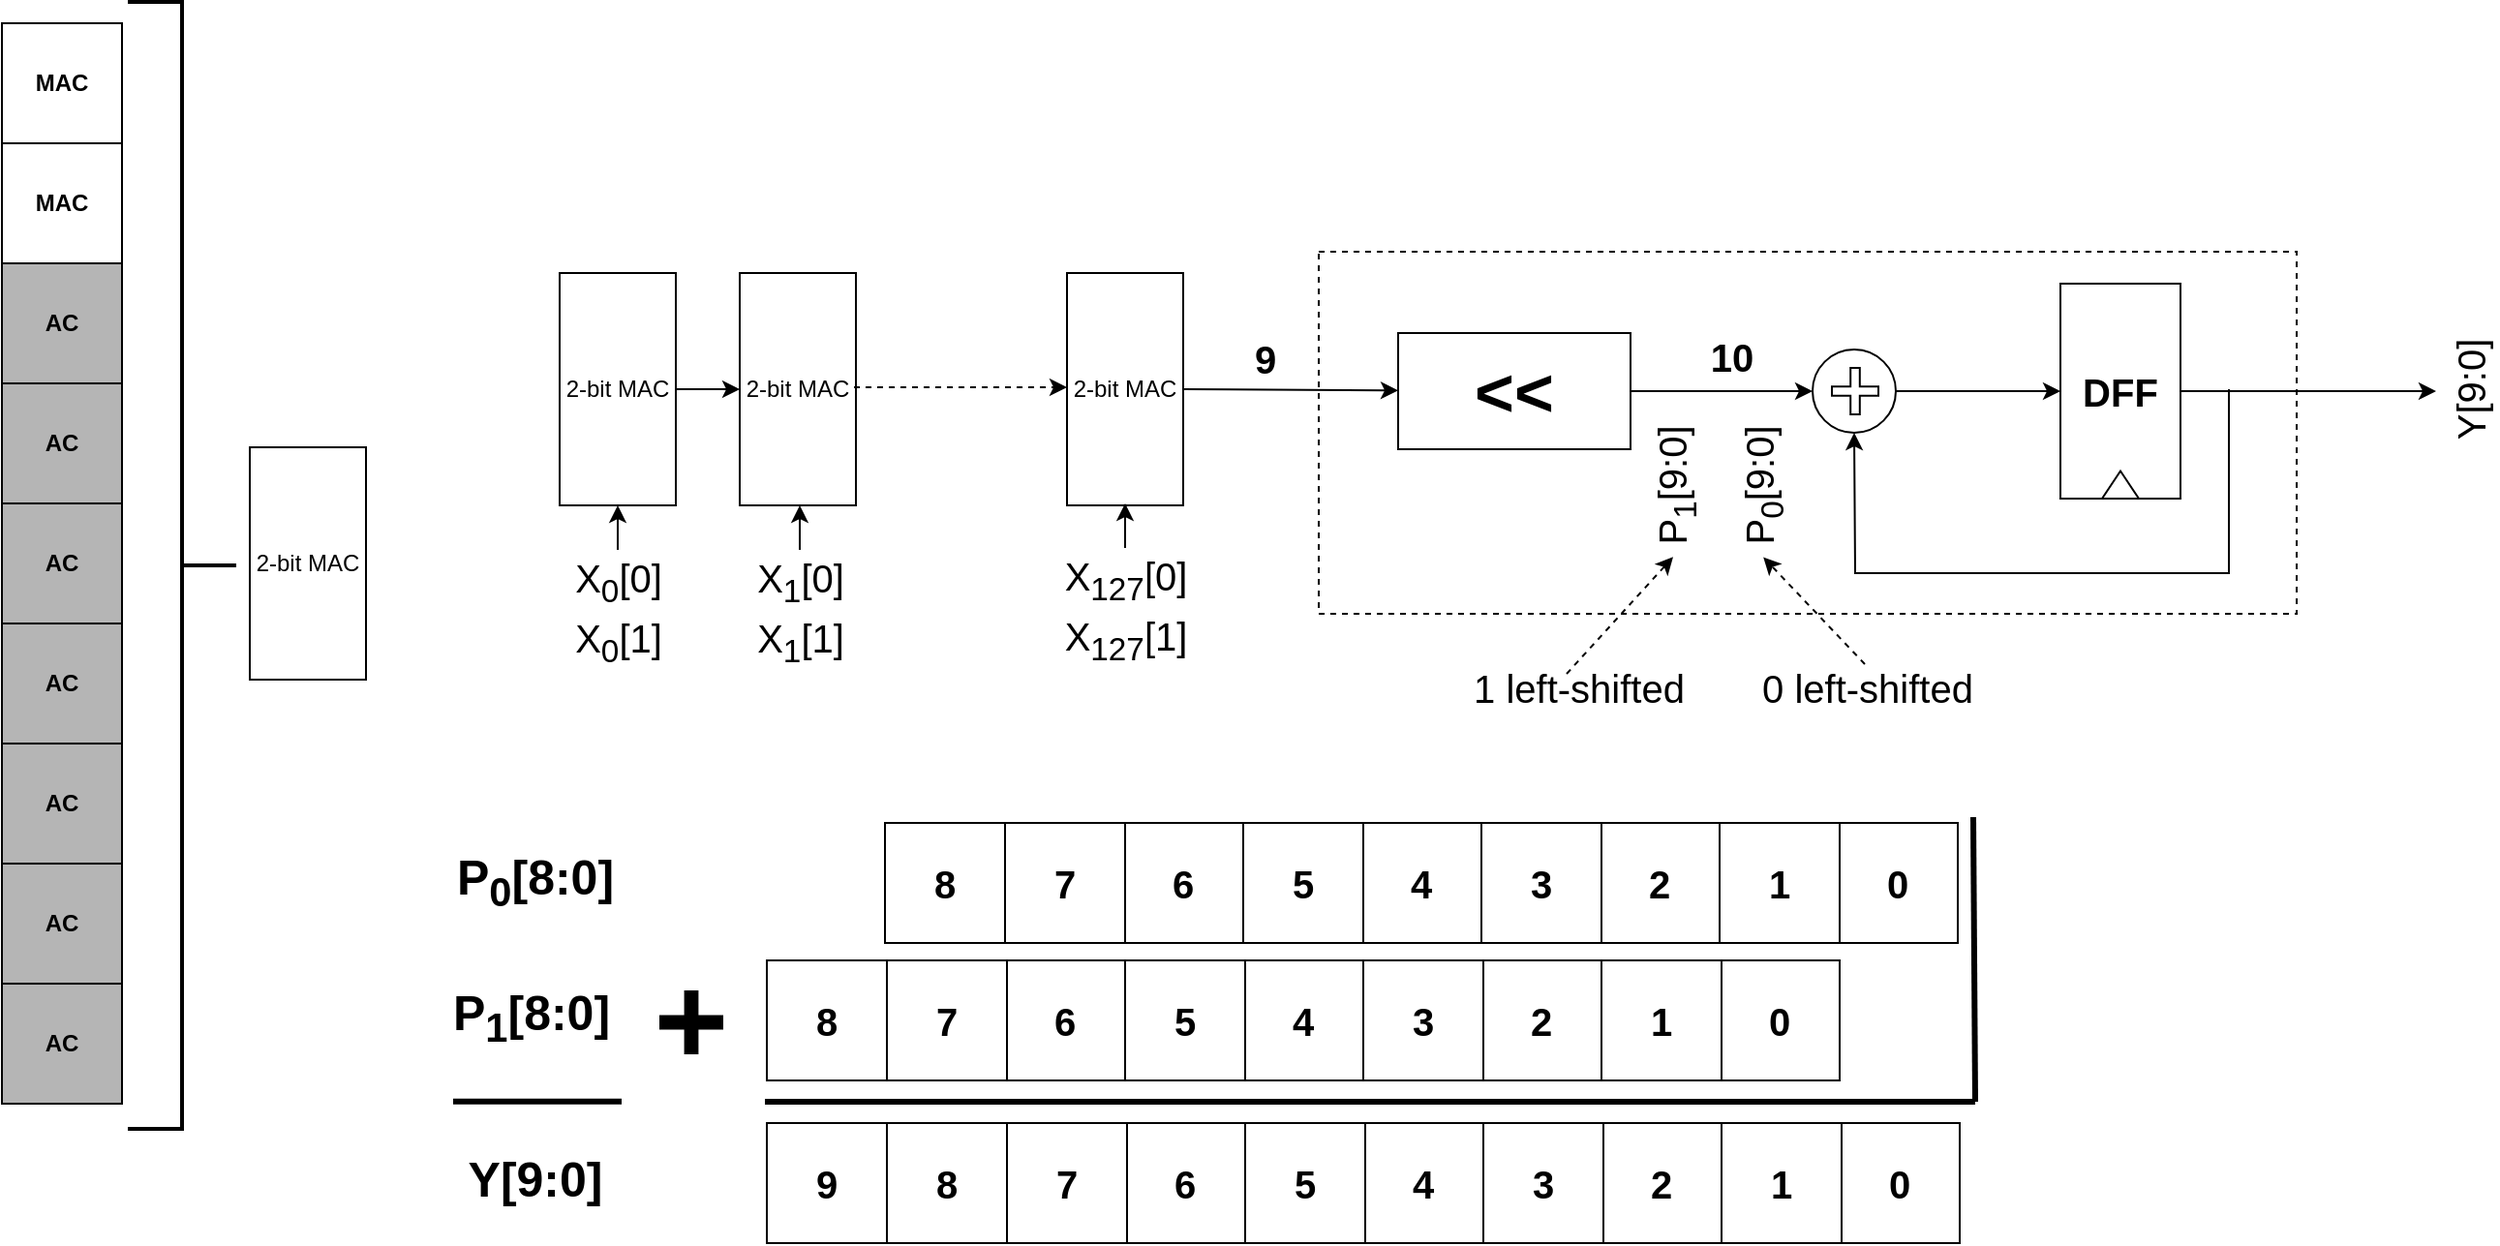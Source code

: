 <mxfile version="17.2.4" type="github">
  <diagram id="6HVer8RZPl2ibDI8MOXv" name="Page-1">
    <mxGraphModel dx="2031" dy="1074" grid="1" gridSize="1" guides="1" tooltips="1" connect="1" arrows="1" fold="1" page="1" pageScale="1" pageWidth="850" pageHeight="1100" math="0" shadow="0">
      <root>
        <mxCell id="0" />
        <mxCell id="1" parent="0" />
        <mxCell id="g0xU3SUPidydJwhKoAun-1033" value="" style="rounded=0;whiteSpace=wrap;html=1;labelBackgroundColor=none;fontSize=12;dashed=1;" vertex="1" parent="1">
          <mxGeometry x="768" y="145" width="505" height="187" as="geometry" />
        </mxCell>
        <mxCell id="g0xU3SUPidydJwhKoAun-1009" value="&lt;b&gt;MAC&lt;/b&gt;" style="whiteSpace=wrap;html=1;aspect=fixed;fontSize=12;" vertex="1" parent="1">
          <mxGeometry x="88" y="27" width="62" height="62" as="geometry" />
        </mxCell>
        <mxCell id="g0xU3SUPidydJwhKoAun-1010" value="&lt;b&gt;MAC&lt;/b&gt;" style="whiteSpace=wrap;html=1;aspect=fixed;fontSize=12;" vertex="1" parent="1">
          <mxGeometry x="88" y="89" width="62" height="62" as="geometry" />
        </mxCell>
        <mxCell id="g0xU3SUPidydJwhKoAun-1011" value="&lt;b&gt;AC&lt;/b&gt;" style="whiteSpace=wrap;html=1;aspect=fixed;fontSize=12;labelBackgroundColor=none;fillColor=#B5B5B5;" vertex="1" parent="1">
          <mxGeometry x="88" y="151" width="62" height="62" as="geometry" />
        </mxCell>
        <mxCell id="g0xU3SUPidydJwhKoAun-1012" value="&lt;b&gt;AC&lt;/b&gt;" style="whiteSpace=wrap;html=1;aspect=fixed;fontSize=12;fillColor=#B5B5B5;" vertex="1" parent="1">
          <mxGeometry x="88" y="213" width="62" height="62" as="geometry" />
        </mxCell>
        <mxCell id="g0xU3SUPidydJwhKoAun-1020" value="&lt;b&gt;AC&lt;/b&gt;" style="whiteSpace=wrap;html=1;aspect=fixed;fontSize=12;fillColor=#B5B5B5;" vertex="1" parent="1">
          <mxGeometry x="88" y="275" width="62" height="62" as="geometry" />
        </mxCell>
        <mxCell id="g0xU3SUPidydJwhKoAun-1021" value="&lt;b&gt;AC&lt;/b&gt;" style="whiteSpace=wrap;html=1;aspect=fixed;fontSize=12;fillColor=#B5B5B5;" vertex="1" parent="1">
          <mxGeometry x="88" y="337" width="62" height="62" as="geometry" />
        </mxCell>
        <mxCell id="g0xU3SUPidydJwhKoAun-1022" value="&lt;b&gt;AC&lt;/b&gt;" style="whiteSpace=wrap;html=1;aspect=fixed;fontSize=12;fillColor=#B5B5B5;" vertex="1" parent="1">
          <mxGeometry x="88" y="399" width="62" height="62" as="geometry" />
        </mxCell>
        <mxCell id="g0xU3SUPidydJwhKoAun-1023" value="&lt;b&gt;AC&lt;/b&gt;" style="whiteSpace=wrap;html=1;aspect=fixed;fontSize=12;fillColor=#B5B5B5;" vertex="1" parent="1">
          <mxGeometry x="88" y="461" width="62" height="62" as="geometry" />
        </mxCell>
        <mxCell id="g0xU3SUPidydJwhKoAun-1024" value="&lt;b&gt;AC&lt;/b&gt;" style="whiteSpace=wrap;html=1;aspect=fixed;fontSize=12;fillColor=#B5B5B5;" vertex="1" parent="1">
          <mxGeometry x="88" y="523" width="62" height="62" as="geometry" />
        </mxCell>
        <mxCell id="g0xU3SUPidydJwhKoAun-1025" value="" style="strokeWidth=2;html=1;shape=mxgraph.flowchart.annotation_2;align=left;labelPosition=right;pointerEvents=1;labelBackgroundColor=none;fontSize=12;fillColor=#B5B5B5;flipH=1;" vertex="1" parent="1">
          <mxGeometry x="153" y="16" width="56" height="582" as="geometry" />
        </mxCell>
        <mxCell id="g0xU3SUPidydJwhKoAun-1026" value="2-bit MAC" style="rounded=0;whiteSpace=wrap;html=1;labelBackgroundColor=none;fontSize=12;fillColor=#FFFFFF;direction=south;" vertex="1" parent="1">
          <mxGeometry x="216" y="246" width="60" height="120" as="geometry" />
        </mxCell>
        <mxCell id="g0xU3SUPidydJwhKoAun-1027" value="2-bit MAC" style="rounded=0;whiteSpace=wrap;html=1;labelBackgroundColor=none;fontSize=12;fillColor=#FFFFFF;direction=south;" vertex="1" parent="1">
          <mxGeometry x="376" y="156" width="60" height="120" as="geometry" />
        </mxCell>
        <mxCell id="g0xU3SUPidydJwhKoAun-1028" value="2-bit MAC" style="rounded=0;whiteSpace=wrap;html=1;labelBackgroundColor=none;fontSize=12;fillColor=#FFFFFF;direction=south;" vertex="1" parent="1">
          <mxGeometry x="469" y="156" width="60" height="120" as="geometry" />
        </mxCell>
        <mxCell id="g0xU3SUPidydJwhKoAun-1029" value="" style="endArrow=classic;html=1;rounded=0;fontSize=12;exitX=0.5;exitY=0;exitDx=0;exitDy=0;entryX=0.5;entryY=1;entryDx=0;entryDy=0;" edge="1" parent="1" source="g0xU3SUPidydJwhKoAun-1027" target="g0xU3SUPidydJwhKoAun-1028">
          <mxGeometry width="50" height="50" relative="1" as="geometry">
            <mxPoint x="412" y="296" as="sourcePoint" />
            <mxPoint x="462" y="246" as="targetPoint" />
          </mxGeometry>
        </mxCell>
        <mxCell id="g0xU3SUPidydJwhKoAun-1030" value="" style="endArrow=classic;html=1;rounded=0;fontSize=12;dashed=1;" edge="1" parent="1">
          <mxGeometry width="50" height="50" relative="1" as="geometry">
            <mxPoint x="528" y="215" as="sourcePoint" />
            <mxPoint x="638" y="215" as="targetPoint" />
          </mxGeometry>
        </mxCell>
        <mxCell id="g0xU3SUPidydJwhKoAun-1031" value="2-bit MAC" style="rounded=0;whiteSpace=wrap;html=1;labelBackgroundColor=none;fontSize=12;fillColor=#FFFFFF;direction=south;" vertex="1" parent="1">
          <mxGeometry x="638" y="156" width="60" height="120" as="geometry" />
        </mxCell>
        <mxCell id="g0xU3SUPidydJwhKoAun-1032" value="" style="endArrow=classic;html=1;rounded=0;fontSize=12;exitX=0.5;exitY=0;exitDx=0;exitDy=0;" edge="1" parent="1" source="g0xU3SUPidydJwhKoAun-1031" target="g0xU3SUPidydJwhKoAun-1034">
          <mxGeometry width="50" height="50" relative="1" as="geometry">
            <mxPoint x="738" y="216.83" as="sourcePoint" />
            <mxPoint x="771" y="216.83" as="targetPoint" />
          </mxGeometry>
        </mxCell>
        <mxCell id="g0xU3SUPidydJwhKoAun-1034" value="&lt;b&gt;&lt;font style=&quot;font-size: 35px&quot;&gt;&amp;lt;&amp;lt;&lt;/font&gt;&lt;/b&gt;" style="rounded=0;whiteSpace=wrap;html=1;labelBackgroundColor=none;fontSize=12;fillColor=#FFFFFF;" vertex="1" parent="1">
          <mxGeometry x="809" y="187" width="120" height="60" as="geometry" />
        </mxCell>
        <mxCell id="g0xU3SUPidydJwhKoAun-1036" value="&lt;font size=&quot;1&quot;&gt;&lt;b style=&quot;font-size: 20px&quot;&gt;DFF&lt;/b&gt;&lt;/font&gt;" style="rounded=0;whiteSpace=wrap;html=1;labelBackgroundColor=none;fontSize=12;fillColor=#FFFFFF;" vertex="1" parent="1">
          <mxGeometry x="1151" y="161.49" width="62" height="111.02" as="geometry" />
        </mxCell>
        <mxCell id="g0xU3SUPidydJwhKoAun-1038" value="" style="endArrow=classic;html=1;rounded=0;fontSize=12;exitX=1;exitY=0.5;exitDx=0;exitDy=0;entryX=0;entryY=0.5;entryDx=0;entryDy=0;" edge="1" parent="1" source="g0xU3SUPidydJwhKoAun-1034" target="g0xU3SUPidydJwhKoAun-1039">
          <mxGeometry width="50" height="50" relative="1" as="geometry">
            <mxPoint x="861" y="246" as="sourcePoint" />
            <mxPoint x="1015" y="217" as="targetPoint" />
          </mxGeometry>
        </mxCell>
        <mxCell id="g0xU3SUPidydJwhKoAun-1039" value="" style="ellipse;whiteSpace=wrap;html=1;aspect=fixed;labelBackgroundColor=none;fontSize=12;fillColor=#FFFFFF;" vertex="1" parent="1">
          <mxGeometry x="1023" y="195.5" width="43" height="43" as="geometry" />
        </mxCell>
        <mxCell id="g0xU3SUPidydJwhKoAun-1040" value="" style="shape=cross;whiteSpace=wrap;html=1;labelBackgroundColor=none;fontSize=12;fillColor=#FFFFFF;" vertex="1" parent="1">
          <mxGeometry x="1033" y="205" width="24" height="24" as="geometry" />
        </mxCell>
        <mxCell id="g0xU3SUPidydJwhKoAun-1044" value="" style="endArrow=classic;html=1;rounded=0;fontSize=12;exitX=1;exitY=0.5;exitDx=0;exitDy=0;entryX=0;entryY=0.5;entryDx=0;entryDy=0;" edge="1" parent="1" source="g0xU3SUPidydJwhKoAun-1039" target="g0xU3SUPidydJwhKoAun-1036">
          <mxGeometry width="50" height="50" relative="1" as="geometry">
            <mxPoint x="1046" y="249" as="sourcePoint" />
            <mxPoint x="1096" y="199" as="targetPoint" />
          </mxGeometry>
        </mxCell>
        <mxCell id="g0xU3SUPidydJwhKoAun-1046" value="" style="endArrow=classic;html=1;rounded=0;fontSize=12;entryX=0.5;entryY=1;entryDx=0;entryDy=0;" edge="1" parent="1" target="g0xU3SUPidydJwhKoAun-1039">
          <mxGeometry width="50" height="50" relative="1" as="geometry">
            <mxPoint x="1238" y="216" as="sourcePoint" />
            <mxPoint x="1045" y="247" as="targetPoint" />
            <Array as="points">
              <mxPoint x="1238" y="311" />
              <mxPoint x="1182" y="311" />
              <mxPoint x="1045" y="311" />
            </Array>
          </mxGeometry>
        </mxCell>
        <mxCell id="g0xU3SUPidydJwhKoAun-1047" value="" style="triangle;whiteSpace=wrap;html=1;labelBackgroundColor=none;fontSize=35;fillColor=#FFFFFF;direction=north;" vertex="1" parent="1">
          <mxGeometry x="1172.5" y="258.26" width="19" height="14.25" as="geometry" />
        </mxCell>
        <mxCell id="g0xU3SUPidydJwhKoAun-1048" value="" style="endArrow=classic;html=1;rounded=0;fontSize=35;exitX=1;exitY=0.5;exitDx=0;exitDy=0;" edge="1" parent="1" source="g0xU3SUPidydJwhKoAun-1036">
          <mxGeometry width="50" height="50" relative="1" as="geometry">
            <mxPoint x="993" y="262" as="sourcePoint" />
            <mxPoint x="1345" y="217" as="targetPoint" />
          </mxGeometry>
        </mxCell>
        <mxCell id="g0xU3SUPidydJwhKoAun-1049" value="X&lt;sub&gt;0&lt;/sub&gt;[0]" style="text;html=1;align=center;verticalAlign=middle;resizable=0;points=[];autosize=1;strokeColor=none;fillColor=none;fontSize=20;" vertex="1" parent="1">
          <mxGeometry x="378" y="299" width="56" height="34" as="geometry" />
        </mxCell>
        <mxCell id="g0xU3SUPidydJwhKoAun-1050" value="X&lt;sub&gt;0&lt;/sub&gt;[1]" style="text;html=1;align=center;verticalAlign=middle;resizable=0;points=[];autosize=1;strokeColor=none;fillColor=none;fontSize=20;" vertex="1" parent="1">
          <mxGeometry x="378" y="330" width="56" height="34" as="geometry" />
        </mxCell>
        <mxCell id="g0xU3SUPidydJwhKoAun-1052" value="" style="endArrow=classic;html=1;rounded=0;fontSize=20;entryX=1;entryY=0.5;entryDx=0;entryDy=0;" edge="1" parent="1" source="g0xU3SUPidydJwhKoAun-1049" target="g0xU3SUPidydJwhKoAun-1027">
          <mxGeometry width="50" height="50" relative="1" as="geometry">
            <mxPoint x="466" y="329" as="sourcePoint" />
            <mxPoint x="535" y="275" as="targetPoint" />
          </mxGeometry>
        </mxCell>
        <mxCell id="g0xU3SUPidydJwhKoAun-1054" value="X&lt;sub&gt;1&lt;/sub&gt;[0]" style="text;html=1;align=center;verticalAlign=middle;resizable=0;points=[];autosize=1;strokeColor=none;fillColor=none;fontSize=20;" vertex="1" parent="1">
          <mxGeometry x="472" y="299" width="56" height="34" as="geometry" />
        </mxCell>
        <mxCell id="g0xU3SUPidydJwhKoAun-1055" value="X&lt;sub&gt;1&lt;/sub&gt;[1]" style="text;html=1;align=center;verticalAlign=middle;resizable=0;points=[];autosize=1;strokeColor=none;fillColor=none;fontSize=20;" vertex="1" parent="1">
          <mxGeometry x="472" y="330" width="56" height="34" as="geometry" />
        </mxCell>
        <mxCell id="g0xU3SUPidydJwhKoAun-1056" value="" style="endArrow=classic;html=1;rounded=0;fontSize=20;entryX=1;entryY=0.5;entryDx=0;entryDy=0;" edge="1" parent="1" source="g0xU3SUPidydJwhKoAun-1054">
          <mxGeometry width="50" height="50" relative="1" as="geometry">
            <mxPoint x="560" y="329" as="sourcePoint" />
            <mxPoint x="500" y="276" as="targetPoint" />
          </mxGeometry>
        </mxCell>
        <mxCell id="g0xU3SUPidydJwhKoAun-1057" value="X&lt;sub&gt;127&lt;/sub&gt;[0]" style="text;html=1;align=center;verticalAlign=middle;resizable=0;points=[];autosize=1;strokeColor=none;fillColor=none;fontSize=20;" vertex="1" parent="1">
          <mxGeometry x="631" y="298" width="74" height="34" as="geometry" />
        </mxCell>
        <mxCell id="g0xU3SUPidydJwhKoAun-1058" value="X&lt;sub&gt;127&lt;/sub&gt;[1]" style="text;html=1;align=center;verticalAlign=middle;resizable=0;points=[];autosize=1;strokeColor=none;fillColor=none;fontSize=20;" vertex="1" parent="1">
          <mxGeometry x="631" y="329" width="74" height="34" as="geometry" />
        </mxCell>
        <mxCell id="g0xU3SUPidydJwhKoAun-1059" value="" style="endArrow=classic;html=1;rounded=0;fontSize=20;entryX=1;entryY=0.5;entryDx=0;entryDy=0;" edge="1" parent="1" source="g0xU3SUPidydJwhKoAun-1057">
          <mxGeometry width="50" height="50" relative="1" as="geometry">
            <mxPoint x="728" y="328" as="sourcePoint" />
            <mxPoint x="668" y="275" as="targetPoint" />
          </mxGeometry>
        </mxCell>
        <mxCell id="g0xU3SUPidydJwhKoAun-1061" value="&lt;b&gt;9&lt;/b&gt;" style="text;html=1;align=center;verticalAlign=middle;resizable=0;points=[];autosize=1;strokeColor=none;fillColor=none;fontSize=20;" vertex="1" parent="1">
          <mxGeometry x="729" y="185" width="22" height="29" as="geometry" />
        </mxCell>
        <mxCell id="g0xU3SUPidydJwhKoAun-1062" value="&lt;b&gt;10&lt;/b&gt;" style="text;html=1;align=center;verticalAlign=middle;resizable=0;points=[];autosize=1;strokeColor=none;fillColor=none;fontSize=20;" vertex="1" parent="1">
          <mxGeometry x="964" y="184" width="33" height="29" as="geometry" />
        </mxCell>
        <mxCell id="g0xU3SUPidydJwhKoAun-1064" value="P&lt;sub&gt;0&lt;/sub&gt;[9:0]" style="text;html=1;align=center;verticalAlign=middle;resizable=0;points=[];autosize=1;strokeColor=none;fillColor=none;fontSize=20;rotation=-90;" vertex="1" parent="1">
          <mxGeometry x="962" y="249" width="72" height="34" as="geometry" />
        </mxCell>
        <mxCell id="g0xU3SUPidydJwhKoAun-1065" value="P&lt;sub&gt;1&lt;/sub&gt;[9:0]" style="text;html=1;align=center;verticalAlign=middle;resizable=0;points=[];autosize=1;strokeColor=none;fillColor=none;fontSize=20;rotation=-90;" vertex="1" parent="1">
          <mxGeometry x="917" y="249" width="72" height="34" as="geometry" />
        </mxCell>
        <mxCell id="g0xU3SUPidydJwhKoAun-1066" value="" style="endArrow=classic;html=1;rounded=0;fontSize=20;dashed=1;entryX=-0.009;entryY=0.441;entryDx=0;entryDy=0;entryPerimeter=0;" edge="1" parent="1" target="g0xU3SUPidydJwhKoAun-1065">
          <mxGeometry width="50" height="50" relative="1" as="geometry">
            <mxPoint x="896" y="363" as="sourcePoint" />
            <mxPoint x="946" y="313" as="targetPoint" />
          </mxGeometry>
        </mxCell>
        <mxCell id="g0xU3SUPidydJwhKoAun-1067" value="&lt;div&gt;1 left-shifted&lt;/div&gt;&lt;div&gt;&lt;br&gt;&lt;/div&gt;" style="text;html=1;align=center;verticalAlign=middle;resizable=0;points=[];autosize=1;strokeColor=none;fillColor=none;fontSize=20;" vertex="1" parent="1">
          <mxGeometry x="842" y="355" width="120" height="53" as="geometry" />
        </mxCell>
        <mxCell id="g0xU3SUPidydJwhKoAun-1068" value="" style="endArrow=classic;html=1;rounded=0;dashed=1;fontSize=20;entryX=-0.011;entryY=0.488;entryDx=0;entryDy=0;entryPerimeter=0;" edge="1" parent="1" target="g0xU3SUPidydJwhKoAun-1064">
          <mxGeometry width="50" height="50" relative="1" as="geometry">
            <mxPoint x="1050" y="358" as="sourcePoint" />
            <mxPoint x="946" y="313" as="targetPoint" />
          </mxGeometry>
        </mxCell>
        <mxCell id="g0xU3SUPidydJwhKoAun-1069" value="&lt;div&gt;0 left-shifted&lt;/div&gt;&lt;div&gt;&lt;br&gt;&lt;/div&gt;" style="text;html=1;align=center;verticalAlign=middle;resizable=0;points=[];autosize=1;strokeColor=none;fillColor=none;fontSize=20;" vertex="1" parent="1">
          <mxGeometry x="991" y="355" width="120" height="53" as="geometry" />
        </mxCell>
        <mxCell id="g0xU3SUPidydJwhKoAun-1070" value="Y[9:0]" style="text;html=1;align=center;verticalAlign=middle;resizable=0;points=[];autosize=1;strokeColor=none;fillColor=none;fontSize=20;rotation=-90;" vertex="1" parent="1">
          <mxGeometry x="1331" y="202.5" width="63" height="29" as="geometry" />
        </mxCell>
        <mxCell id="g0xU3SUPidydJwhKoAun-1072" value="&lt;div&gt;&lt;font size=&quot;1&quot;&gt;&lt;b style=&quot;font-size: 20px&quot;&gt;0&lt;/b&gt;&lt;/font&gt;&lt;/div&gt;" style="whiteSpace=wrap;html=1;aspect=fixed;fontSize=12;" vertex="1" parent="1">
          <mxGeometry x="1036" y="440" width="62" height="62" as="geometry" />
        </mxCell>
        <mxCell id="g0xU3SUPidydJwhKoAun-1073" value="&lt;font style=&quot;font-size: 20px&quot;&gt;&lt;b&gt;1&lt;/b&gt;&lt;/font&gt;" style="whiteSpace=wrap;html=1;aspect=fixed;fontSize=12;" vertex="1" parent="1">
          <mxGeometry x="975" y="440" width="62" height="62" as="geometry" />
        </mxCell>
        <mxCell id="g0xU3SUPidydJwhKoAun-1074" value="&lt;font style=&quot;font-size: 20px&quot;&gt;&lt;b&gt;&lt;font style=&quot;font-size: 20px&quot;&gt;2&lt;/font&gt;&lt;/b&gt;&lt;/font&gt;" style="whiteSpace=wrap;html=1;aspect=fixed;fontSize=12;" vertex="1" parent="1">
          <mxGeometry x="913" y="440" width="62" height="62" as="geometry" />
        </mxCell>
        <mxCell id="g0xU3SUPidydJwhKoAun-1075" value="&lt;b&gt;&lt;font style=&quot;font-size: 20px&quot;&gt;3&lt;/font&gt;&lt;/b&gt;" style="whiteSpace=wrap;html=1;aspect=fixed;fontSize=12;" vertex="1" parent="1">
          <mxGeometry x="852" y="440" width="62" height="62" as="geometry" />
        </mxCell>
        <mxCell id="g0xU3SUPidydJwhKoAun-1076" value="&lt;font style=&quot;font-size: 20px&quot;&gt;&lt;b&gt;4&lt;/b&gt;&lt;/font&gt;" style="whiteSpace=wrap;html=1;aspect=fixed;fontSize=12;" vertex="1" parent="1">
          <mxGeometry x="790" y="440" width="62" height="62" as="geometry" />
        </mxCell>
        <mxCell id="g0xU3SUPidydJwhKoAun-1077" value="&lt;font style=&quot;font-size: 20px&quot;&gt;&lt;b&gt;5&lt;/b&gt;&lt;/font&gt;" style="whiteSpace=wrap;html=1;aspect=fixed;fontSize=12;" vertex="1" parent="1">
          <mxGeometry x="729" y="440" width="62" height="62" as="geometry" />
        </mxCell>
        <mxCell id="g0xU3SUPidydJwhKoAun-1078" value="&lt;font style=&quot;font-size: 20px&quot;&gt;&lt;b&gt;6&lt;/b&gt;&lt;/font&gt;" style="whiteSpace=wrap;html=1;aspect=fixed;fontSize=12;" vertex="1" parent="1">
          <mxGeometry x="667" y="440" width="62" height="62" as="geometry" />
        </mxCell>
        <mxCell id="g0xU3SUPidydJwhKoAun-1079" value="&lt;b&gt;&lt;font style=&quot;font-size: 20px&quot;&gt;7&lt;/font&gt;&lt;/b&gt;" style="whiteSpace=wrap;html=1;aspect=fixed;fontSize=12;" vertex="1" parent="1">
          <mxGeometry x="606" y="440" width="62" height="62" as="geometry" />
        </mxCell>
        <mxCell id="g0xU3SUPidydJwhKoAun-1080" value="&lt;font style=&quot;font-size: 20px&quot;&gt;&lt;b&gt;8&lt;/b&gt;&lt;/font&gt;" style="whiteSpace=wrap;html=1;aspect=fixed;fontSize=12;" vertex="1" parent="1">
          <mxGeometry x="544" y="440" width="62" height="62" as="geometry" />
        </mxCell>
        <mxCell id="g0xU3SUPidydJwhKoAun-1081" value="&lt;div&gt;&lt;font size=&quot;1&quot;&gt;&lt;b style=&quot;font-size: 20px&quot;&gt;0&lt;/b&gt;&lt;/font&gt;&lt;/div&gt;" style="whiteSpace=wrap;html=1;aspect=fixed;fontSize=12;" vertex="1" parent="1">
          <mxGeometry x="975" y="511" width="62" height="62" as="geometry" />
        </mxCell>
        <mxCell id="g0xU3SUPidydJwhKoAun-1082" value="&lt;font style=&quot;font-size: 20px&quot;&gt;&lt;b&gt;1&lt;/b&gt;&lt;/font&gt;" style="whiteSpace=wrap;html=1;aspect=fixed;fontSize=12;" vertex="1" parent="1">
          <mxGeometry x="914" y="511" width="62" height="62" as="geometry" />
        </mxCell>
        <mxCell id="g0xU3SUPidydJwhKoAun-1083" value="&lt;font style=&quot;font-size: 20px&quot;&gt;&lt;b&gt;&lt;font style=&quot;font-size: 20px&quot;&gt;2&lt;/font&gt;&lt;/b&gt;&lt;/font&gt;" style="whiteSpace=wrap;html=1;aspect=fixed;fontSize=12;" vertex="1" parent="1">
          <mxGeometry x="852" y="511" width="62" height="62" as="geometry" />
        </mxCell>
        <mxCell id="g0xU3SUPidydJwhKoAun-1084" value="&lt;b&gt;&lt;font style=&quot;font-size: 20px&quot;&gt;3&lt;/font&gt;&lt;/b&gt;" style="whiteSpace=wrap;html=1;aspect=fixed;fontSize=12;" vertex="1" parent="1">
          <mxGeometry x="791" y="511" width="62" height="62" as="geometry" />
        </mxCell>
        <mxCell id="g0xU3SUPidydJwhKoAun-1085" value="&lt;font style=&quot;font-size: 20px&quot;&gt;&lt;b&gt;4&lt;/b&gt;&lt;/font&gt;" style="whiteSpace=wrap;html=1;aspect=fixed;fontSize=12;" vertex="1" parent="1">
          <mxGeometry x="729" y="511" width="62" height="62" as="geometry" />
        </mxCell>
        <mxCell id="g0xU3SUPidydJwhKoAun-1086" value="&lt;font style=&quot;font-size: 20px&quot;&gt;&lt;b&gt;5&lt;/b&gt;&lt;/font&gt;" style="whiteSpace=wrap;html=1;aspect=fixed;fontSize=12;" vertex="1" parent="1">
          <mxGeometry x="668" y="511" width="62" height="62" as="geometry" />
        </mxCell>
        <mxCell id="g0xU3SUPidydJwhKoAun-1087" value="&lt;font style=&quot;font-size: 20px&quot;&gt;&lt;b&gt;6&lt;/b&gt;&lt;/font&gt;" style="whiteSpace=wrap;html=1;aspect=fixed;fontSize=12;" vertex="1" parent="1">
          <mxGeometry x="606" y="511" width="62" height="62" as="geometry" />
        </mxCell>
        <mxCell id="g0xU3SUPidydJwhKoAun-1088" value="&lt;b&gt;&lt;font style=&quot;font-size: 20px&quot;&gt;7&lt;/font&gt;&lt;/b&gt;" style="whiteSpace=wrap;html=1;aspect=fixed;fontSize=12;" vertex="1" parent="1">
          <mxGeometry x="545" y="511" width="62" height="62" as="geometry" />
        </mxCell>
        <mxCell id="g0xU3SUPidydJwhKoAun-1089" value="&lt;font style=&quot;font-size: 20px&quot;&gt;&lt;b&gt;8&lt;/b&gt;&lt;/font&gt;" style="whiteSpace=wrap;html=1;aspect=fixed;fontSize=12;" vertex="1" parent="1">
          <mxGeometry x="483" y="511" width="62" height="62" as="geometry" />
        </mxCell>
        <mxCell id="g0xU3SUPidydJwhKoAun-1090" value="&lt;font style=&quot;font-size: 25px&quot;&gt;&lt;b&gt;P&lt;sub&gt;0&lt;/sub&gt;[8:0]&lt;/b&gt;&lt;/font&gt;" style="text;html=1;align=center;verticalAlign=middle;resizable=0;points=[];autosize=1;strokeColor=none;fillColor=none;fontSize=20;rotation=0;" vertex="1" parent="1">
          <mxGeometry x="317" y="452" width="92" height="36" as="geometry" />
        </mxCell>
        <mxCell id="g0xU3SUPidydJwhKoAun-1091" value="&lt;font style=&quot;font-size: 25px&quot;&gt;&lt;b&gt;P&lt;sub&gt;1&lt;/sub&gt;[8:0]&lt;/b&gt;&lt;/font&gt;" style="text;html=1;align=center;verticalAlign=middle;resizable=0;points=[];autosize=1;strokeColor=none;fillColor=none;fontSize=20;rotation=0;" vertex="1" parent="1">
          <mxGeometry x="315" y="522" width="92" height="36" as="geometry" />
        </mxCell>
        <mxCell id="g0xU3SUPidydJwhKoAun-1092" value="" style="shape=cross;whiteSpace=wrap;html=1;labelBackgroundColor=none;fontSize=12;fillColor=#000000;" vertex="1" parent="1">
          <mxGeometry x="428" y="527" width="32" height="32" as="geometry" />
        </mxCell>
        <mxCell id="g0xU3SUPidydJwhKoAun-1094" value="" style="endArrow=none;html=1;rounded=0;fontSize=25;strokeWidth=3;exitX=1;exitY=0.5;exitDx=0;exitDy=0;exitPerimeter=0;" edge="1" parent="1" source="g0xU3SUPidydJwhKoAun-1096">
          <mxGeometry width="50" height="50" relative="1" as="geometry">
            <mxPoint x="1108" y="585" as="sourcePoint" />
            <mxPoint x="1106" y="437" as="targetPoint" />
          </mxGeometry>
        </mxCell>
        <mxCell id="g0xU3SUPidydJwhKoAun-1096" value="" style="line;strokeWidth=3;html=1;labelBackgroundColor=none;fontSize=25;fillColor=#000000;" vertex="1" parent="1">
          <mxGeometry x="482" y="579" width="625" height="10" as="geometry" />
        </mxCell>
        <mxCell id="g0xU3SUPidydJwhKoAun-1099" value="&lt;div&gt;&lt;font size=&quot;1&quot;&gt;&lt;b style=&quot;font-size: 20px&quot;&gt;0&lt;/b&gt;&lt;/font&gt;&lt;/div&gt;" style="whiteSpace=wrap;html=1;aspect=fixed;fontSize=12;" vertex="1" parent="1">
          <mxGeometry x="1037" y="595" width="62" height="62" as="geometry" />
        </mxCell>
        <mxCell id="g0xU3SUPidydJwhKoAun-1100" value="&lt;font style=&quot;font-size: 20px&quot;&gt;&lt;b&gt;1&lt;/b&gt;&lt;/font&gt;" style="whiteSpace=wrap;html=1;aspect=fixed;fontSize=12;" vertex="1" parent="1">
          <mxGeometry x="976" y="595" width="62" height="62" as="geometry" />
        </mxCell>
        <mxCell id="g0xU3SUPidydJwhKoAun-1101" value="&lt;font style=&quot;font-size: 20px&quot;&gt;&lt;b&gt;&lt;font style=&quot;font-size: 20px&quot;&gt;2&lt;/font&gt;&lt;/b&gt;&lt;/font&gt;" style="whiteSpace=wrap;html=1;aspect=fixed;fontSize=12;" vertex="1" parent="1">
          <mxGeometry x="914" y="595" width="62" height="62" as="geometry" />
        </mxCell>
        <mxCell id="g0xU3SUPidydJwhKoAun-1102" value="&lt;b&gt;&lt;font style=&quot;font-size: 20px&quot;&gt;3&lt;/font&gt;&lt;/b&gt;" style="whiteSpace=wrap;html=1;aspect=fixed;fontSize=12;" vertex="1" parent="1">
          <mxGeometry x="853" y="595" width="62" height="62" as="geometry" />
        </mxCell>
        <mxCell id="g0xU3SUPidydJwhKoAun-1103" value="&lt;font style=&quot;font-size: 20px&quot;&gt;&lt;b&gt;4&lt;/b&gt;&lt;/font&gt;" style="whiteSpace=wrap;html=1;aspect=fixed;fontSize=12;" vertex="1" parent="1">
          <mxGeometry x="791" y="595" width="62" height="62" as="geometry" />
        </mxCell>
        <mxCell id="g0xU3SUPidydJwhKoAun-1104" value="&lt;font style=&quot;font-size: 20px&quot;&gt;&lt;b&gt;5&lt;/b&gt;&lt;/font&gt;" style="whiteSpace=wrap;html=1;aspect=fixed;fontSize=12;" vertex="1" parent="1">
          <mxGeometry x="730" y="595" width="62" height="62" as="geometry" />
        </mxCell>
        <mxCell id="g0xU3SUPidydJwhKoAun-1105" value="&lt;font style=&quot;font-size: 20px&quot;&gt;&lt;b&gt;6&lt;/b&gt;&lt;/font&gt;" style="whiteSpace=wrap;html=1;aspect=fixed;fontSize=12;" vertex="1" parent="1">
          <mxGeometry x="668" y="595" width="62" height="62" as="geometry" />
        </mxCell>
        <mxCell id="g0xU3SUPidydJwhKoAun-1106" value="&lt;b&gt;&lt;font style=&quot;font-size: 20px&quot;&gt;7&lt;/font&gt;&lt;/b&gt;" style="whiteSpace=wrap;html=1;aspect=fixed;fontSize=12;" vertex="1" parent="1">
          <mxGeometry x="607" y="595" width="62" height="62" as="geometry" />
        </mxCell>
        <mxCell id="g0xU3SUPidydJwhKoAun-1107" value="&lt;font style=&quot;font-size: 20px&quot;&gt;&lt;b&gt;8&lt;/b&gt;&lt;/font&gt;" style="whiteSpace=wrap;html=1;aspect=fixed;fontSize=12;" vertex="1" parent="1">
          <mxGeometry x="545" y="595" width="62" height="62" as="geometry" />
        </mxCell>
        <mxCell id="g0xU3SUPidydJwhKoAun-1108" value="&lt;font style=&quot;font-size: 20px&quot;&gt;&lt;font style=&quot;font-size: 20px&quot;&gt;&lt;b&gt;9&lt;/b&gt;&lt;/font&gt;&lt;/font&gt;" style="whiteSpace=wrap;html=1;aspect=fixed;fontSize=12;" vertex="1" parent="1">
          <mxGeometry x="483" y="595" width="62" height="62" as="geometry" />
        </mxCell>
        <mxCell id="g0xU3SUPidydJwhKoAun-1109" value="&lt;font style=&quot;font-size: 25px&quot;&gt;&lt;b&gt;Y[9:0]&lt;/b&gt;&lt;/font&gt;" style="text;html=1;align=center;verticalAlign=middle;resizable=0;points=[];autosize=1;strokeColor=none;fillColor=none;fontSize=20;rotation=0;" vertex="1" parent="1">
          <mxGeometry x="323" y="607" width="80" height="31" as="geometry" />
        </mxCell>
        <mxCell id="g0xU3SUPidydJwhKoAun-1110" value="" style="endArrow=none;html=1;rounded=0;fontSize=20;strokeWidth=3;" edge="1" parent="1">
          <mxGeometry width="50" height="50" relative="1" as="geometry">
            <mxPoint x="321" y="583.83" as="sourcePoint" />
            <mxPoint x="408" y="583.83" as="targetPoint" />
          </mxGeometry>
        </mxCell>
      </root>
    </mxGraphModel>
  </diagram>
</mxfile>
